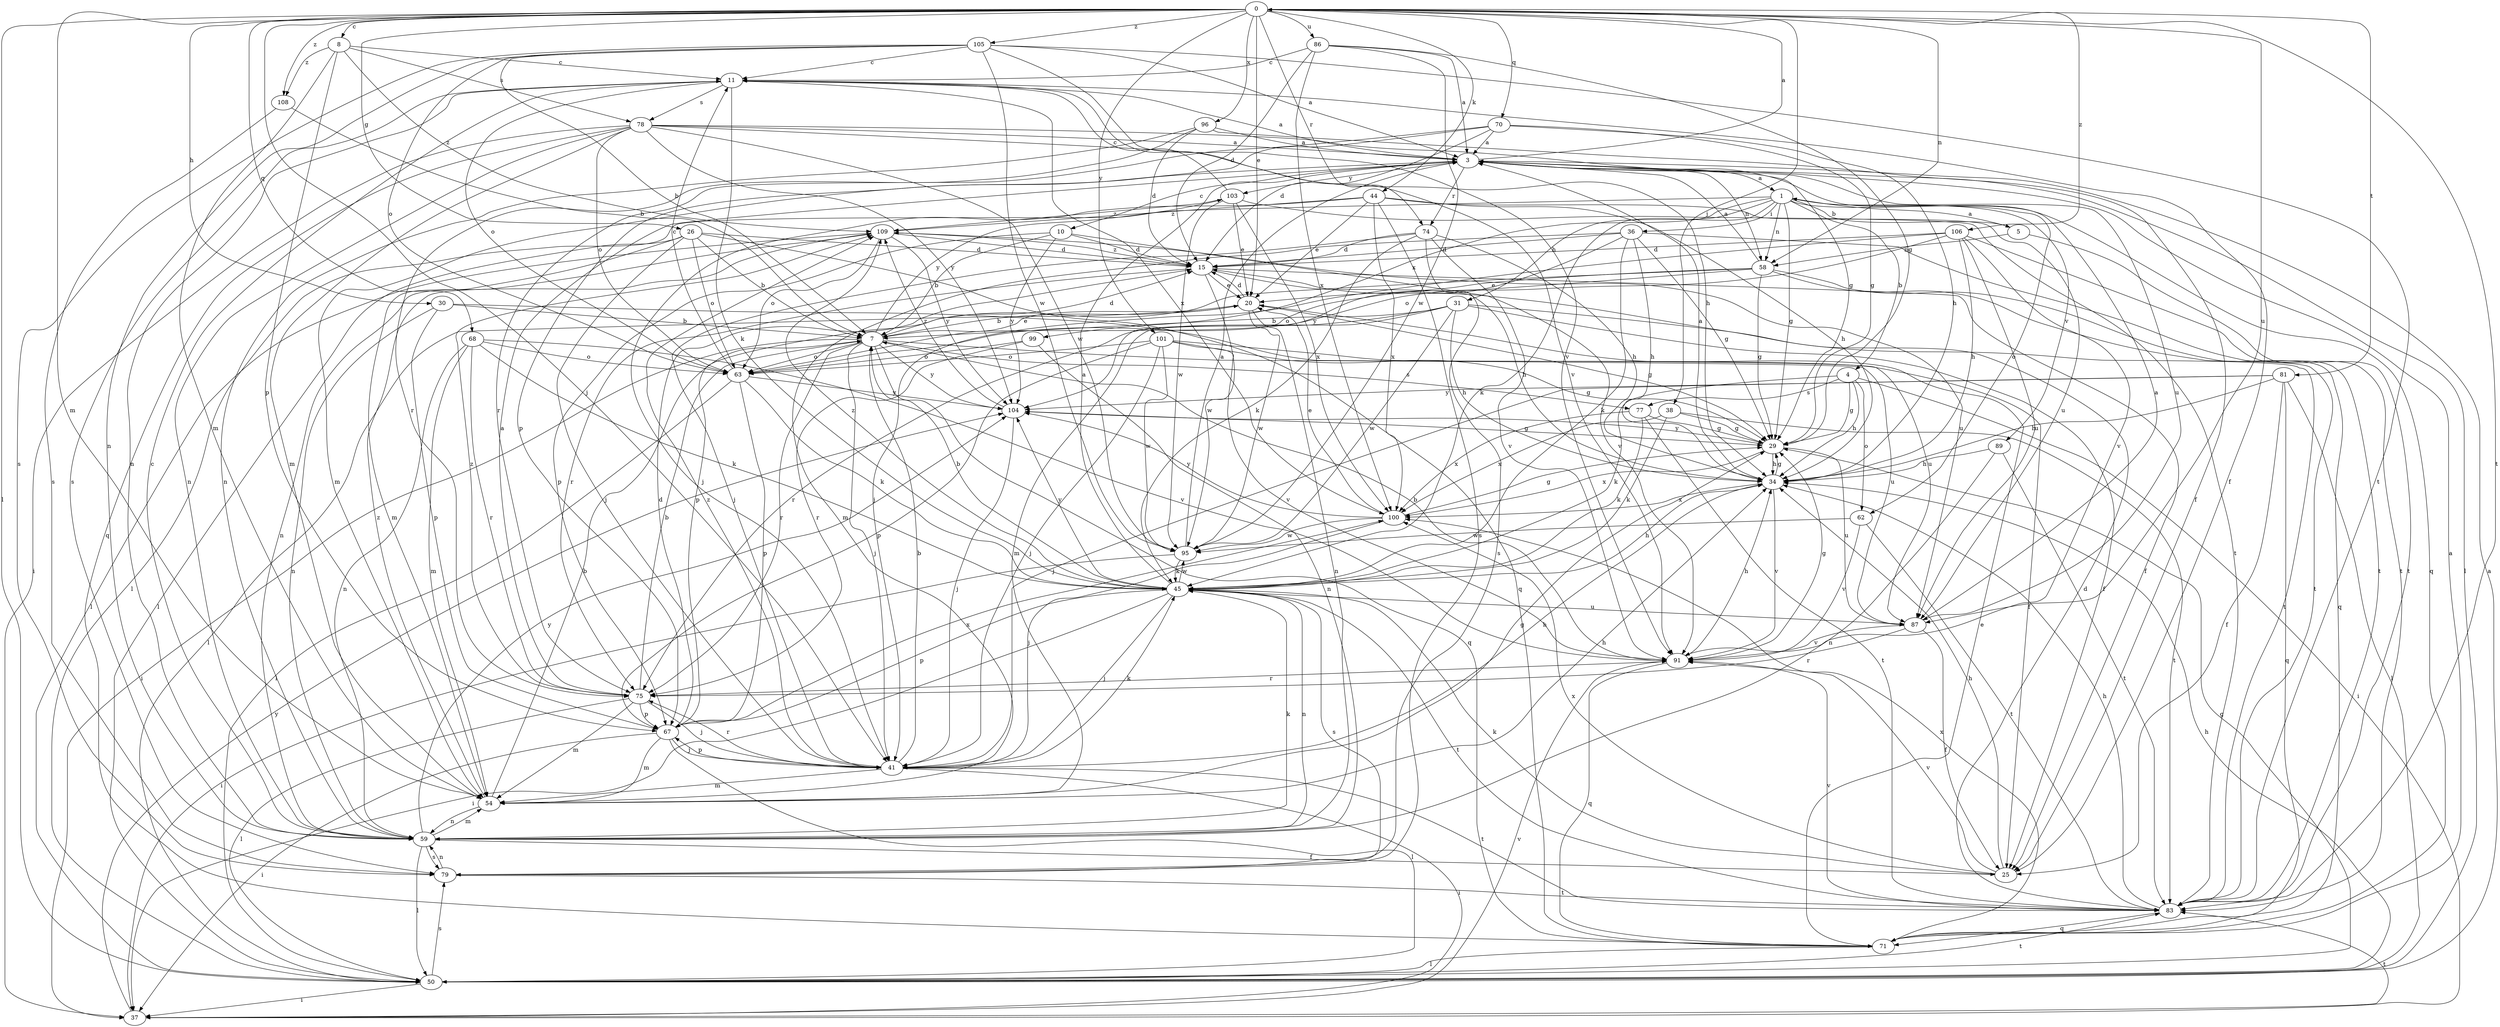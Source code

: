 strict digraph  {
0;
1;
3;
4;
5;
7;
8;
10;
11;
15;
20;
25;
26;
29;
30;
31;
34;
36;
37;
38;
41;
44;
45;
50;
54;
58;
59;
62;
63;
67;
68;
70;
71;
74;
75;
77;
78;
79;
81;
83;
86;
87;
89;
91;
95;
96;
99;
100;
101;
103;
104;
105;
106;
108;
109;
0 -> 8  [label=c];
0 -> 20  [label=e];
0 -> 26  [label=g];
0 -> 30  [label=h];
0 -> 38  [label=j];
0 -> 41  [label=j];
0 -> 44  [label=k];
0 -> 50  [label=l];
0 -> 54  [label=m];
0 -> 58  [label=n];
0 -> 68  [label=q];
0 -> 70  [label=q];
0 -> 74  [label=r];
0 -> 81  [label=t];
0 -> 83  [label=t];
0 -> 86  [label=u];
0 -> 87  [label=u];
0 -> 96  [label=x];
0 -> 101  [label=y];
0 -> 105  [label=z];
0 -> 106  [label=z];
0 -> 108  [label=z];
1 -> 4  [label=b];
1 -> 5  [label=b];
1 -> 29  [label=g];
1 -> 31  [label=h];
1 -> 36  [label=i];
1 -> 45  [label=k];
1 -> 50  [label=l];
1 -> 58  [label=n];
1 -> 62  [label=o];
1 -> 71  [label=q];
1 -> 89  [label=v];
1 -> 99  [label=x];
3 -> 0  [label=a];
3 -> 1  [label=a];
3 -> 10  [label=c];
3 -> 50  [label=l];
3 -> 54  [label=m];
3 -> 58  [label=n];
3 -> 74  [label=r];
3 -> 87  [label=u];
3 -> 103  [label=y];
4 -> 29  [label=g];
4 -> 34  [label=h];
4 -> 37  [label=i];
4 -> 45  [label=k];
4 -> 62  [label=o];
4 -> 77  [label=s];
5 -> 1  [label=a];
5 -> 58  [label=n];
5 -> 83  [label=t];
7 -> 15  [label=d];
7 -> 20  [label=e];
7 -> 37  [label=i];
7 -> 41  [label=j];
7 -> 63  [label=o];
7 -> 71  [label=q];
7 -> 75  [label=r];
7 -> 77  [label=s];
7 -> 87  [label=u];
7 -> 103  [label=y];
7 -> 104  [label=y];
8 -> 11  [label=c];
8 -> 54  [label=m];
8 -> 67  [label=p];
8 -> 78  [label=s];
8 -> 108  [label=z];
8 -> 109  [label=z];
10 -> 7  [label=b];
10 -> 15  [label=d];
10 -> 67  [label=p];
10 -> 91  [label=v];
10 -> 104  [label=y];
11 -> 3  [label=a];
11 -> 25  [label=f];
11 -> 45  [label=k];
11 -> 59  [label=n];
11 -> 63  [label=o];
11 -> 78  [label=s];
11 -> 79  [label=s];
11 -> 91  [label=v];
11 -> 100  [label=x];
15 -> 20  [label=e];
15 -> 25  [label=f];
15 -> 34  [label=h];
15 -> 75  [label=r];
15 -> 95  [label=w];
15 -> 109  [label=z];
20 -> 7  [label=b];
20 -> 15  [label=d];
20 -> 29  [label=g];
20 -> 50  [label=l];
20 -> 59  [label=n];
20 -> 95  [label=w];
25 -> 34  [label=h];
25 -> 45  [label=k];
25 -> 91  [label=v];
25 -> 100  [label=x];
26 -> 7  [label=b];
26 -> 15  [label=d];
26 -> 41  [label=j];
26 -> 50  [label=l];
26 -> 54  [label=m];
26 -> 63  [label=o];
26 -> 71  [label=q];
29 -> 34  [label=h];
29 -> 87  [label=u];
29 -> 100  [label=x];
29 -> 104  [label=y];
30 -> 7  [label=b];
30 -> 59  [label=n];
30 -> 67  [label=p];
30 -> 87  [label=u];
31 -> 7  [label=b];
31 -> 25  [label=f];
31 -> 34  [label=h];
31 -> 54  [label=m];
31 -> 75  [label=r];
31 -> 83  [label=t];
31 -> 95  [label=w];
34 -> 3  [label=a];
34 -> 29  [label=g];
34 -> 91  [label=v];
34 -> 100  [label=x];
36 -> 15  [label=d];
36 -> 29  [label=g];
36 -> 34  [label=h];
36 -> 45  [label=k];
36 -> 54  [label=m];
36 -> 83  [label=t];
36 -> 104  [label=y];
37 -> 83  [label=t];
37 -> 91  [label=v];
37 -> 104  [label=y];
38 -> 29  [label=g];
38 -> 45  [label=k];
38 -> 83  [label=t];
38 -> 100  [label=x];
41 -> 7  [label=b];
41 -> 34  [label=h];
41 -> 37  [label=i];
41 -> 45  [label=k];
41 -> 54  [label=m];
41 -> 67  [label=p];
41 -> 75  [label=r];
41 -> 83  [label=t];
41 -> 109  [label=z];
44 -> 20  [label=e];
44 -> 34  [label=h];
44 -> 41  [label=j];
44 -> 79  [label=s];
44 -> 87  [label=u];
44 -> 100  [label=x];
44 -> 109  [label=z];
45 -> 3  [label=a];
45 -> 7  [label=b];
45 -> 34  [label=h];
45 -> 37  [label=i];
45 -> 41  [label=j];
45 -> 59  [label=n];
45 -> 67  [label=p];
45 -> 79  [label=s];
45 -> 83  [label=t];
45 -> 87  [label=u];
45 -> 95  [label=w];
45 -> 104  [label=y];
45 -> 109  [label=z];
50 -> 3  [label=a];
50 -> 29  [label=g];
50 -> 34  [label=h];
50 -> 37  [label=i];
50 -> 79  [label=s];
50 -> 83  [label=t];
54 -> 7  [label=b];
54 -> 29  [label=g];
54 -> 34  [label=h];
54 -> 59  [label=n];
54 -> 109  [label=z];
58 -> 3  [label=a];
58 -> 20  [label=e];
58 -> 29  [label=g];
58 -> 63  [label=o];
58 -> 67  [label=p];
58 -> 71  [label=q];
58 -> 83  [label=t];
59 -> 11  [label=c];
59 -> 25  [label=f];
59 -> 45  [label=k];
59 -> 50  [label=l];
59 -> 54  [label=m];
59 -> 79  [label=s];
59 -> 104  [label=y];
62 -> 83  [label=t];
62 -> 91  [label=v];
62 -> 95  [label=w];
63 -> 11  [label=c];
63 -> 45  [label=k];
63 -> 50  [label=l];
63 -> 67  [label=p];
63 -> 104  [label=y];
67 -> 15  [label=d];
67 -> 37  [label=i];
67 -> 41  [label=j];
67 -> 50  [label=l];
67 -> 54  [label=m];
67 -> 100  [label=x];
68 -> 45  [label=k];
68 -> 54  [label=m];
68 -> 59  [label=n];
68 -> 63  [label=o];
68 -> 75  [label=r];
68 -> 91  [label=v];
70 -> 3  [label=a];
70 -> 15  [label=d];
70 -> 29  [label=g];
70 -> 34  [label=h];
70 -> 67  [label=p];
70 -> 75  [label=r];
71 -> 3  [label=a];
71 -> 20  [label=e];
71 -> 50  [label=l];
71 -> 100  [label=x];
74 -> 15  [label=d];
74 -> 34  [label=h];
74 -> 41  [label=j];
74 -> 45  [label=k];
74 -> 79  [label=s];
74 -> 91  [label=v];
75 -> 3  [label=a];
75 -> 7  [label=b];
75 -> 41  [label=j];
75 -> 50  [label=l];
75 -> 54  [label=m];
75 -> 67  [label=p];
75 -> 109  [label=z];
77 -> 29  [label=g];
77 -> 45  [label=k];
77 -> 83  [label=t];
77 -> 100  [label=x];
78 -> 3  [label=a];
78 -> 29  [label=g];
78 -> 34  [label=h];
78 -> 37  [label=i];
78 -> 54  [label=m];
78 -> 59  [label=n];
78 -> 63  [label=o];
78 -> 71  [label=q];
78 -> 95  [label=w];
78 -> 104  [label=y];
79 -> 59  [label=n];
79 -> 83  [label=t];
81 -> 25  [label=f];
81 -> 34  [label=h];
81 -> 41  [label=j];
81 -> 50  [label=l];
81 -> 71  [label=q];
81 -> 104  [label=y];
83 -> 15  [label=d];
83 -> 34  [label=h];
83 -> 71  [label=q];
83 -> 91  [label=v];
86 -> 3  [label=a];
86 -> 11  [label=c];
86 -> 15  [label=d];
86 -> 29  [label=g];
86 -> 95  [label=w];
86 -> 100  [label=x];
87 -> 3  [label=a];
87 -> 25  [label=f];
87 -> 75  [label=r];
87 -> 91  [label=v];
89 -> 34  [label=h];
89 -> 59  [label=n];
89 -> 83  [label=t];
91 -> 7  [label=b];
91 -> 29  [label=g];
91 -> 34  [label=h];
91 -> 71  [label=q];
91 -> 75  [label=r];
95 -> 3  [label=a];
95 -> 37  [label=i];
95 -> 45  [label=k];
96 -> 3  [label=a];
96 -> 15  [label=d];
96 -> 25  [label=f];
96 -> 59  [label=n];
96 -> 75  [label=r];
99 -> 59  [label=n];
99 -> 63  [label=o];
99 -> 75  [label=r];
100 -> 20  [label=e];
100 -> 29  [label=g];
100 -> 41  [label=j];
100 -> 95  [label=w];
100 -> 104  [label=y];
101 -> 25  [label=f];
101 -> 29  [label=g];
101 -> 41  [label=j];
101 -> 63  [label=o];
101 -> 67  [label=p];
101 -> 91  [label=v];
101 -> 95  [label=w];
103 -> 11  [label=c];
103 -> 20  [label=e];
103 -> 83  [label=t];
103 -> 95  [label=w];
103 -> 100  [label=x];
103 -> 109  [label=z];
104 -> 29  [label=g];
104 -> 41  [label=j];
104 -> 109  [label=z];
105 -> 3  [label=a];
105 -> 7  [label=b];
105 -> 11  [label=c];
105 -> 59  [label=n];
105 -> 63  [label=o];
105 -> 79  [label=s];
105 -> 83  [label=t];
105 -> 91  [label=v];
105 -> 95  [label=w];
106 -> 15  [label=d];
106 -> 34  [label=h];
106 -> 41  [label=j];
106 -> 63  [label=o];
106 -> 83  [label=t];
106 -> 87  [label=u];
106 -> 91  [label=v];
108 -> 7  [label=b];
108 -> 79  [label=s];
109 -> 15  [label=d];
109 -> 50  [label=l];
109 -> 59  [label=n];
109 -> 63  [label=o];
109 -> 87  [label=u];
109 -> 104  [label=y];
}
